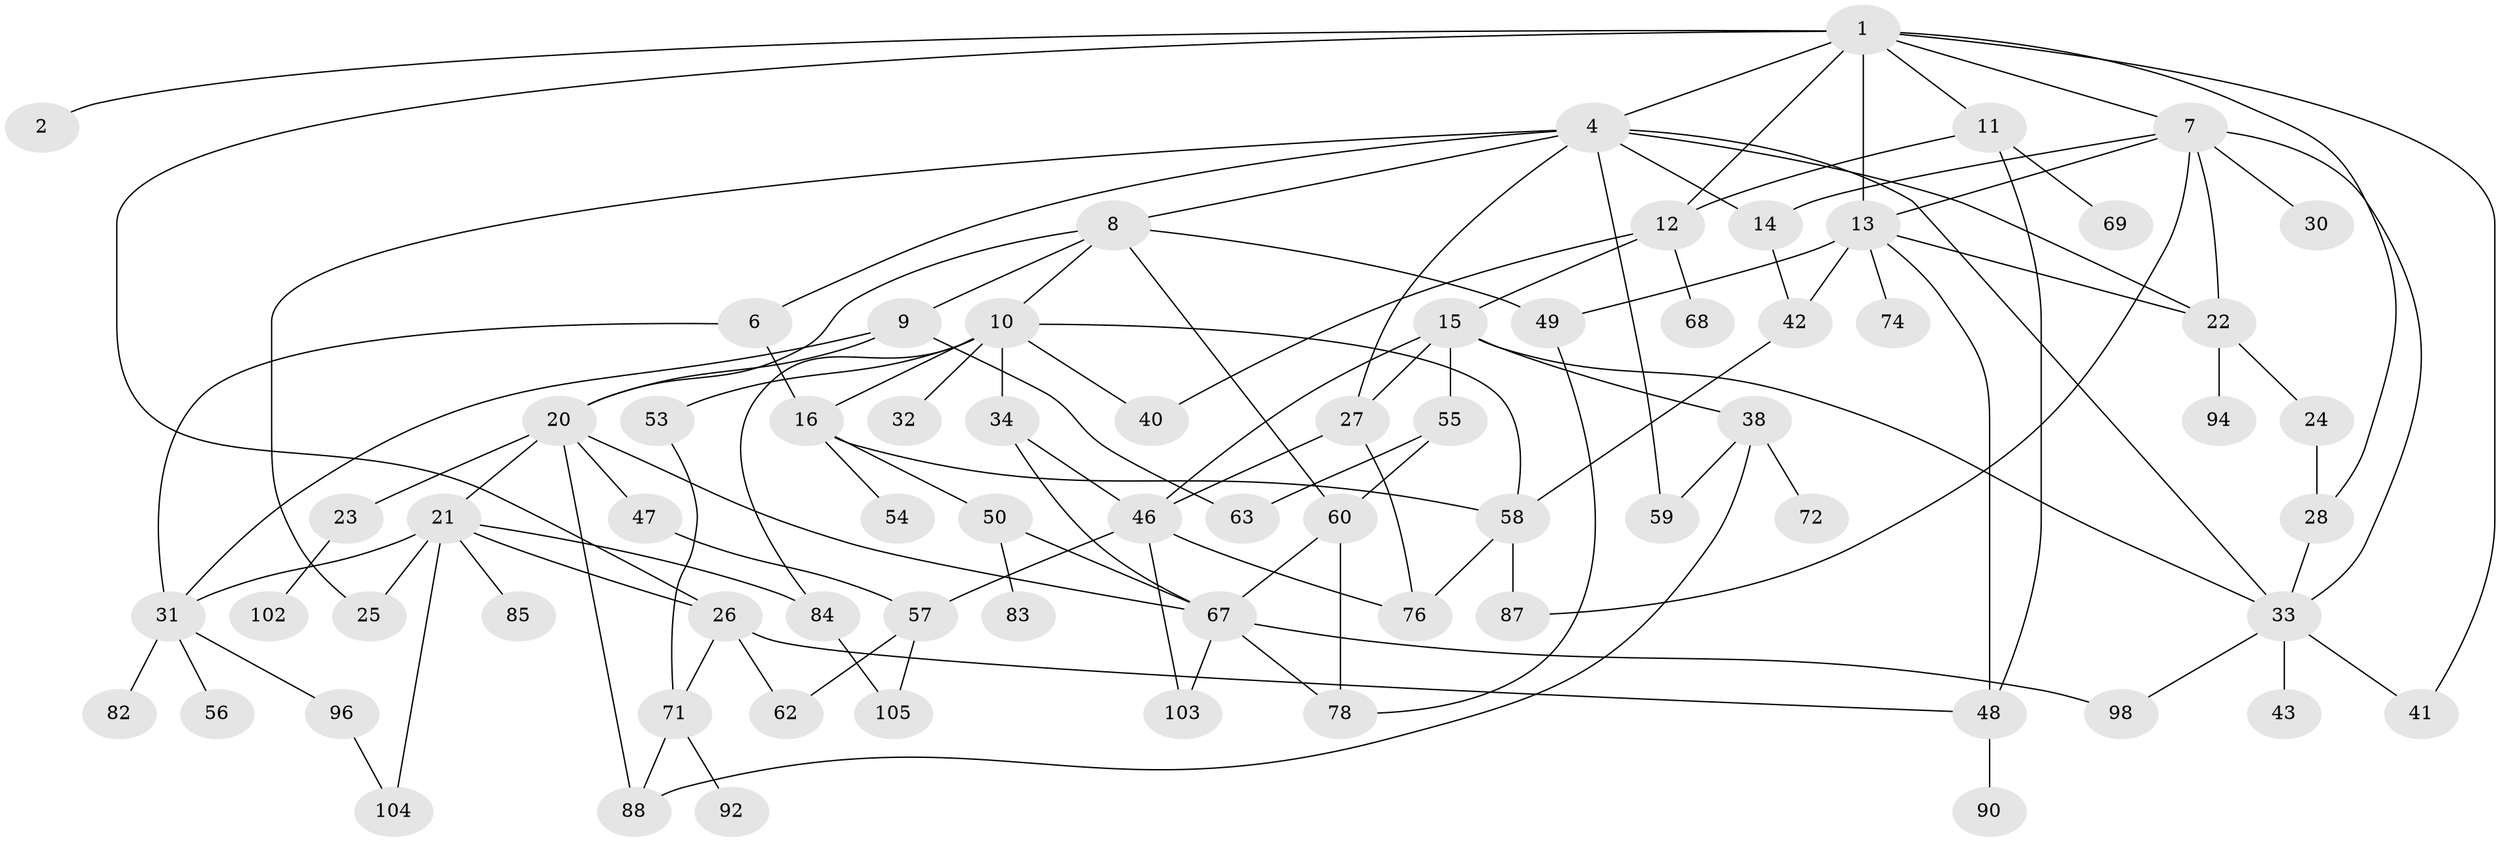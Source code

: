 // original degree distribution, {4: 0.1588785046728972, 2: 0.2803738317757009, 7: 0.028037383177570093, 6: 0.037383177570093455, 5: 0.07476635514018691, 3: 0.24299065420560748, 1: 0.17757009345794392}
// Generated by graph-tools (version 1.1) at 2025/10/02/27/25 16:10:54]
// undirected, 71 vertices, 117 edges
graph export_dot {
graph [start="1"]
  node [color=gray90,style=filled];
  1 [super="+3"];
  2 [super="+17"];
  4 [super="+5"];
  6;
  7 [super="+29"];
  8 [super="+70"];
  9;
  10 [super="+19"];
  11 [super="+51"];
  12 [super="+44"];
  13 [super="+18"];
  14;
  15;
  16 [super="+35"];
  20 [super="+36"];
  21 [super="+37"];
  22 [super="+77"];
  23;
  24;
  25 [super="+81"];
  26 [super="+39"];
  27 [super="+93"];
  28 [super="+45"];
  30;
  31 [super="+79"];
  32;
  33 [super="+52"];
  34;
  38 [super="+89"];
  40 [super="+64"];
  41 [super="+61"];
  42 [super="+80"];
  43;
  46 [super="+73"];
  47;
  48 [super="+97"];
  49 [super="+95"];
  50;
  53;
  54;
  55 [super="+65"];
  56;
  57 [super="+66"];
  58 [super="+75"];
  59;
  60 [super="+106"];
  62 [super="+99"];
  63;
  67 [super="+91"];
  68;
  69;
  71 [super="+100"];
  72;
  74;
  76 [super="+86"];
  78;
  82;
  83;
  84 [super="+101"];
  85;
  87;
  88;
  90;
  92;
  94;
  96;
  98;
  102 [super="+107"];
  103;
  104;
  105;
  1 -- 2;
  1 -- 4;
  1 -- 12;
  1 -- 7;
  1 -- 41;
  1 -- 11;
  1 -- 28;
  1 -- 13;
  1 -- 26;
  4 -- 8;
  4 -- 14;
  4 -- 25;
  4 -- 27;
  4 -- 6;
  4 -- 22;
  4 -- 59;
  4 -- 33;
  6 -- 16;
  6 -- 31;
  7 -- 30;
  7 -- 33;
  7 -- 13;
  7 -- 22;
  7 -- 87;
  7 -- 14;
  8 -- 9;
  8 -- 10;
  8 -- 20;
  8 -- 60;
  8 -- 49;
  9 -- 31;
  9 -- 20;
  9 -- 63;
  10 -- 32;
  10 -- 34;
  10 -- 53;
  10 -- 40;
  10 -- 58;
  10 -- 16;
  10 -- 84;
  11 -- 12;
  11 -- 48;
  11 -- 69;
  12 -- 15;
  12 -- 68;
  12 -- 40;
  13 -- 48;
  13 -- 74;
  13 -- 22;
  13 -- 49;
  13 -- 42;
  14 -- 42 [weight=2];
  15 -- 33;
  15 -- 38;
  15 -- 46;
  15 -- 55;
  15 -- 27;
  16 -- 50;
  16 -- 54;
  16 -- 58;
  20 -- 21;
  20 -- 23;
  20 -- 67;
  20 -- 88;
  20 -- 47;
  21 -- 26 [weight=2];
  21 -- 84;
  21 -- 85;
  21 -- 104;
  21 -- 31;
  21 -- 25;
  22 -- 24;
  22 -- 94;
  23 -- 102;
  24 -- 28;
  26 -- 71;
  26 -- 62;
  26 -- 48;
  27 -- 76;
  27 -- 46;
  28 -- 33;
  31 -- 56;
  31 -- 96;
  31 -- 82;
  33 -- 43;
  33 -- 98;
  33 -- 41;
  34 -- 67;
  34 -- 46;
  38 -- 72;
  38 -- 88;
  38 -- 59;
  42 -- 58;
  46 -- 57;
  46 -- 76;
  46 -- 103;
  47 -- 57;
  48 -- 90;
  49 -- 78;
  50 -- 83;
  50 -- 67;
  53 -- 71;
  55 -- 63;
  55 -- 60;
  57 -- 62;
  57 -- 105;
  58 -- 87;
  58 -- 76;
  60 -- 67;
  60 -- 78;
  67 -- 103;
  67 -- 78;
  67 -- 98;
  71 -- 92;
  71 -- 88;
  84 -- 105;
  96 -- 104;
}
